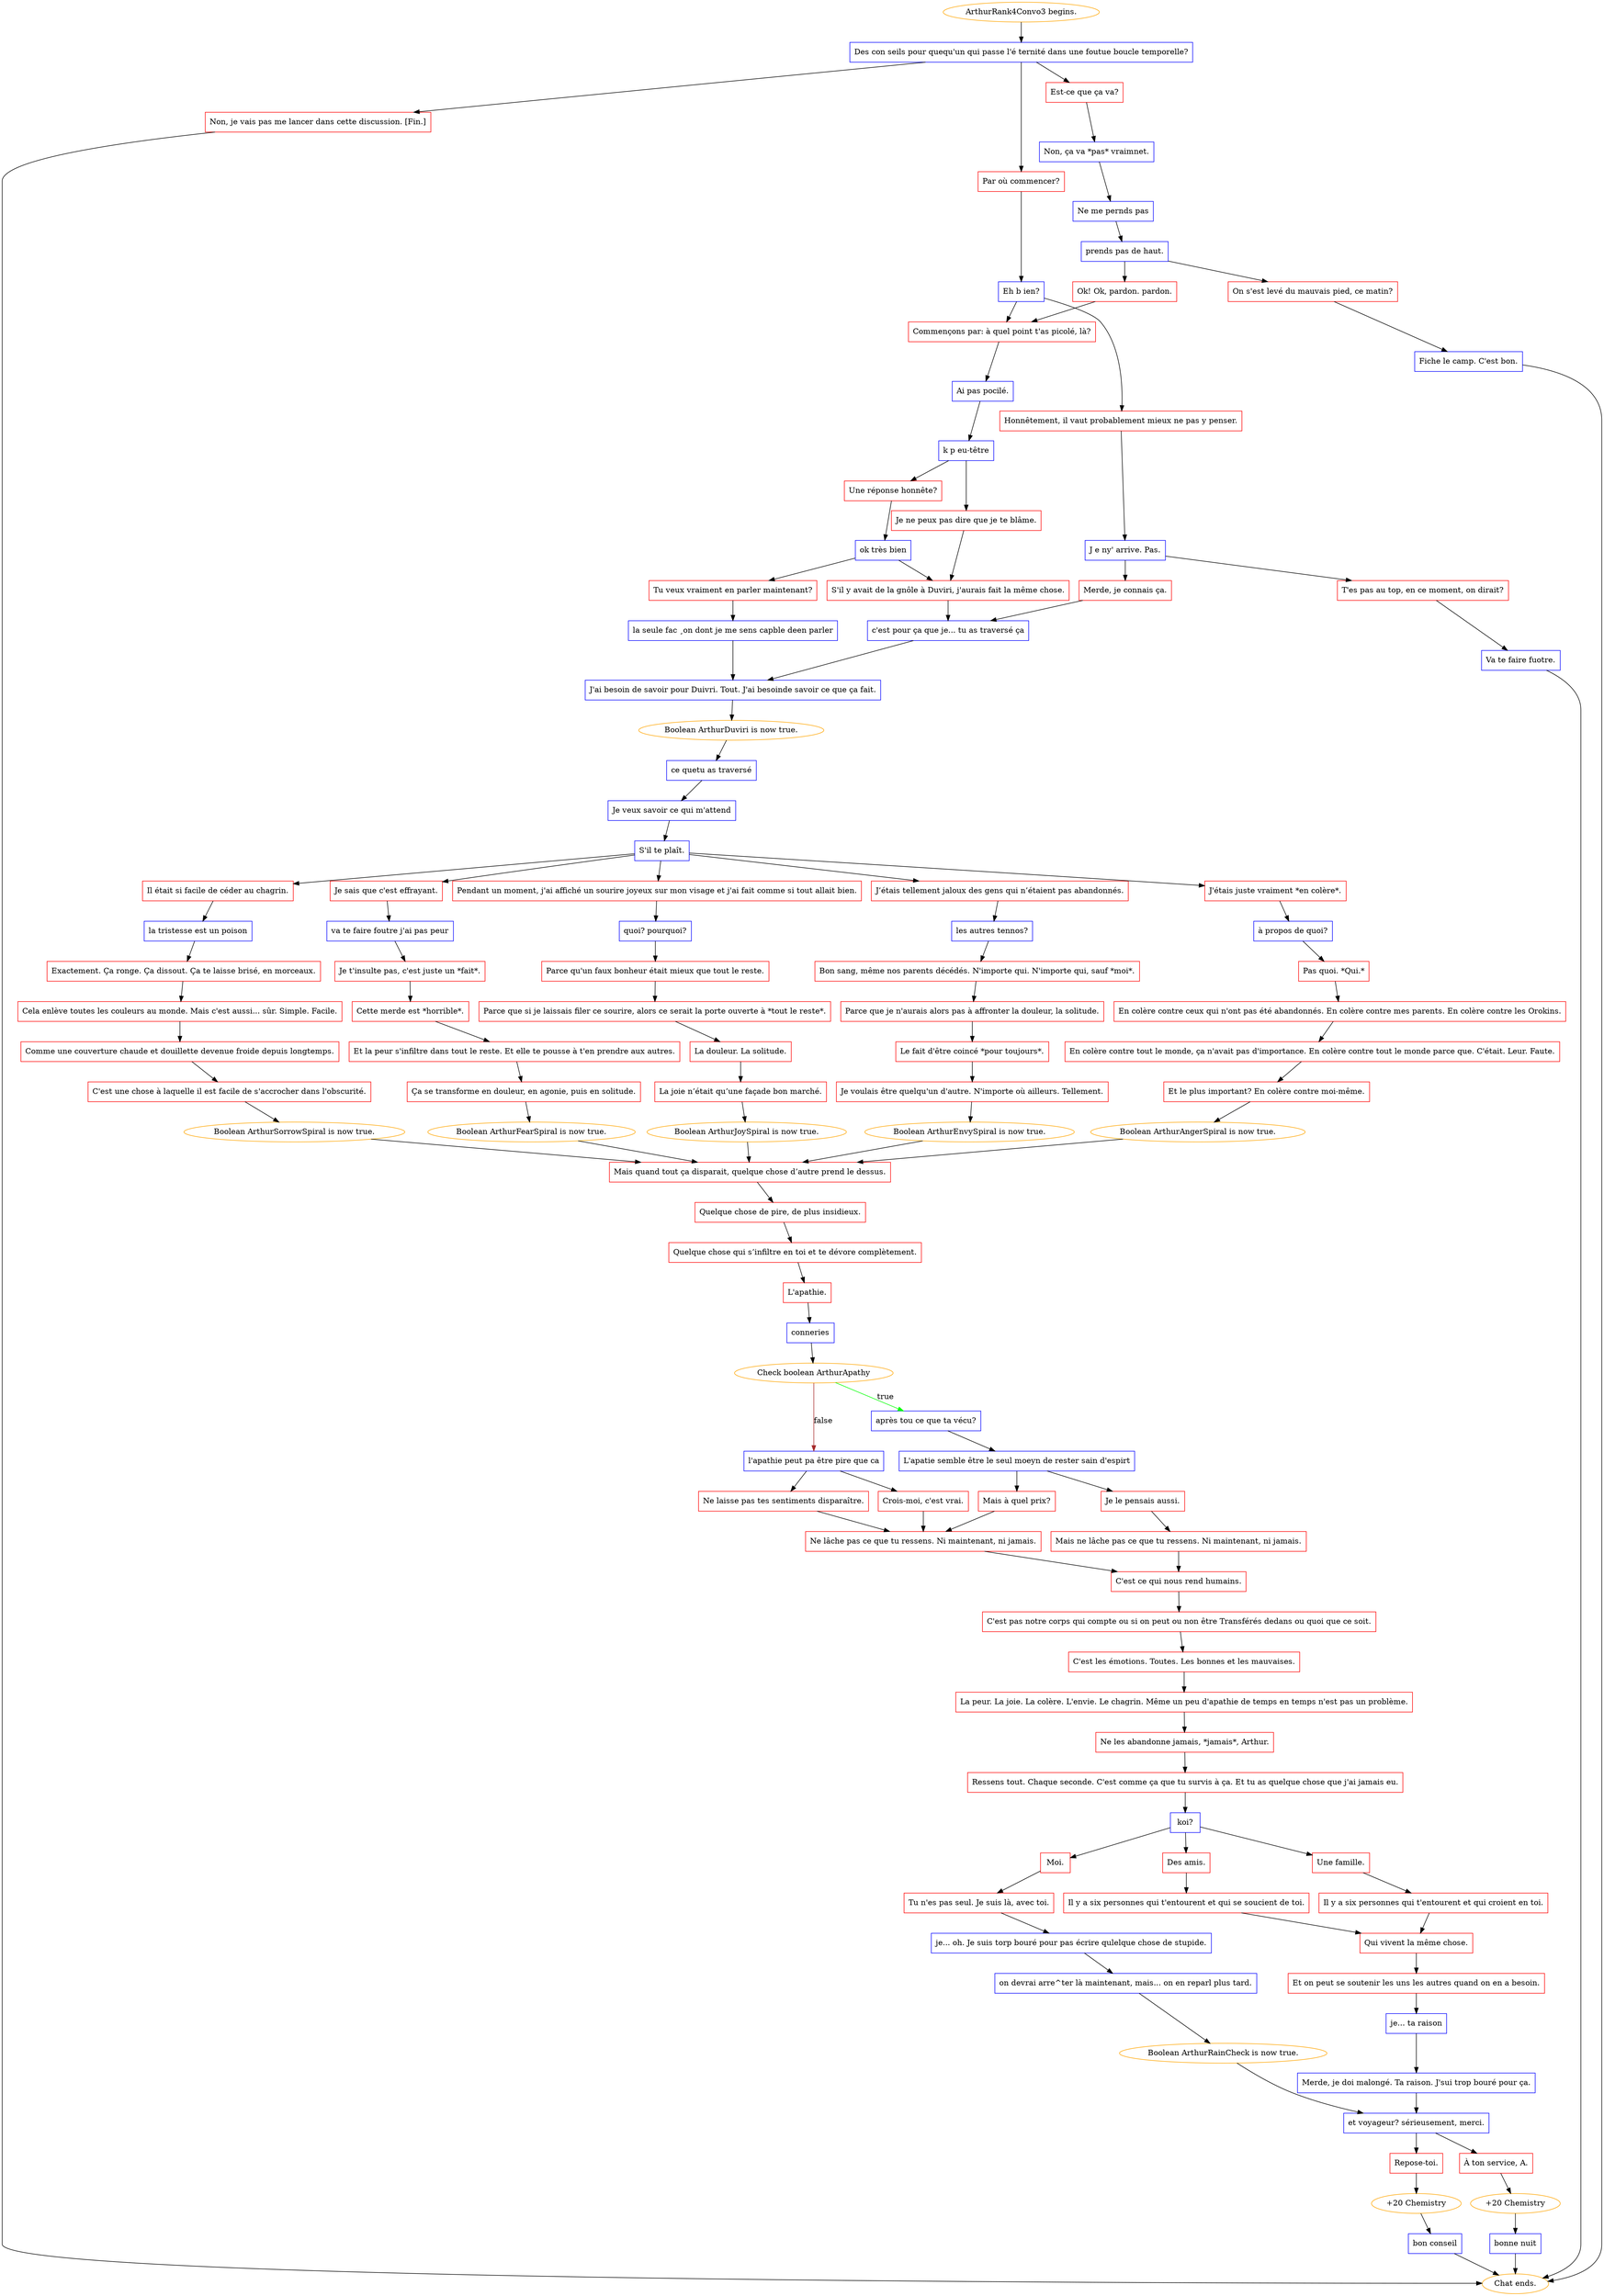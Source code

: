 digraph {
	"ArthurRank4Convo3 begins." [color=orange];
		"ArthurRank4Convo3 begins." -> j1995303626;
	j1995303626 [label="Des con seils pour quequ'un qui passe l'é ternité dans une foutue boucle temporelle?",shape=box,color=blue];
		j1995303626 -> j3665827511;
		j1995303626 -> j1650827742;
		j1995303626 -> j1721780428;
	j3665827511 [label="Est-ce que ça va?",shape=box,color=red];
		j3665827511 -> j1084277999;
	j1650827742 [label="Par où commencer?",shape=box,color=red];
		j1650827742 -> j2217154173;
	j1721780428 [label="Non, je vais pas me lancer dans cette discussion. [Fin.]",shape=box,color=red];
		j1721780428 -> "Chat ends.";
	j1084277999 [label="Non, ça va *pas* vraimnet.",shape=box,color=blue];
		j1084277999 -> j1683422794;
	j2217154173 [label="Eh b ien?",shape=box,color=blue];
		j2217154173 -> j3853572729;
		j2217154173 -> j3496786657;
	"Chat ends." [color=orange];
	j1683422794 [label="Ne me pernds pas",shape=box,color=blue];
		j1683422794 -> j2231814998;
	j3853572729 [label="Commençons par: à quel point t'as picolé, là?",shape=box,color=red];
		j3853572729 -> j3231391163;
	j3496786657 [label="Honnêtement, il vaut probablement mieux ne pas y penser.",shape=box,color=red];
		j3496786657 -> j3323305133;
	j2231814998 [label="prends pas de haut.",shape=box,color=blue];
		j2231814998 -> j1525347349;
		j2231814998 -> j2812312802;
	j3231391163 [label="Ai pas pocilé.",shape=box,color=blue];
		j3231391163 -> j652676841;
	j3323305133 [label="J e ny' arrive. Pas.",shape=box,color=blue];
		j3323305133 -> j1866965067;
		j3323305133 -> j3299159085;
	j1525347349 [label="On s'est levé du mauvais pied, ce matin?",shape=box,color=red];
		j1525347349 -> j905882678;
	j2812312802 [label="Ok! Ok, pardon. pardon.",shape=box,color=red];
		j2812312802 -> j3853572729;
	j652676841 [label="k p eu-têtre",shape=box,color=blue];
		j652676841 -> j692530393;
		j652676841 -> j1816440006;
	j1866965067 [label="Merde, je connais ça.",shape=box,color=red];
		j1866965067 -> j2366045143;
	j3299159085 [label="T'es pas au top, en ce moment, on dirait?",shape=box,color=red];
		j3299159085 -> j3306895095;
	j905882678 [label="Fiche le camp. C'est bon.",shape=box,color=blue];
		j905882678 -> "Chat ends.";
	j692530393 [label="Une réponse honnête?",shape=box,color=red];
		j692530393 -> j2317046506;
	j1816440006 [label="Je ne peux pas dire que je te blâme.",shape=box,color=red];
		j1816440006 -> j1790397623;
	j2366045143 [label="c'est pour ça que je... tu as traversé ça",shape=box,color=blue];
		j2366045143 -> j1117652752;
	j3306895095 [label="Va te faire fuotre.",shape=box,color=blue];
		j3306895095 -> "Chat ends.";
	j2317046506 [label="ok très bien",shape=box,color=blue];
		j2317046506 -> j3648665058;
		j2317046506 -> j1790397623;
	j1790397623 [label="S'il y avait de la gnôle à Duviri, j'aurais fait la même chose.",shape=box,color=red];
		j1790397623 -> j2366045143;
	j1117652752 [label="J'ai besoin de savoir pour Duivri. Tout. J'ai besoinde savoir ce que ça fait.",shape=box,color=blue];
		j1117652752 -> j4052815812;
	j3648665058 [label="Tu veux vraiment en parler maintenant?",shape=box,color=red];
		j3648665058 -> j1512917054;
	j4052815812 [label="Boolean ArthurDuviri is now true.",color=orange];
		j4052815812 -> j2414810356;
	j1512917054 [label="la seule fac ¸on dont je me sens capble deen parler",shape=box,color=blue];
		j1512917054 -> j1117652752;
	j2414810356 [label="ce quetu as traversé",shape=box,color=blue];
		j2414810356 -> j1976697987;
	j1976697987 [label="Je veux savoir ce qui m'attend",shape=box,color=blue];
		j1976697987 -> j2861008075;
	j2861008075 [label="S'il te plaît.",shape=box,color=blue];
		j2861008075 -> j679293162;
		j2861008075 -> j3901261621;
		j2861008075 -> j3509300225;
		j2861008075 -> j4093222874;
		j2861008075 -> j3188178087;
	j679293162 [label="Je sais que c'est effrayant.",shape=box,color=red];
		j679293162 -> j1069373605;
	j3901261621 [label="Pendant un moment, j'ai affiché un sourire joyeux sur mon visage et j'ai fait comme si tout allait bien.",shape=box,color=red];
		j3901261621 -> j137628372;
	j3509300225 [label="J’étais tellement jaloux des gens qui n’étaient pas abandonnés.",shape=box,color=red];
		j3509300225 -> j2127402304;
	j4093222874 [label="J'étais juste vraiment *en colère*.",shape=box,color=red];
		j4093222874 -> j1145135796;
	j3188178087 [label="Il était si facile de céder au chagrin.",shape=box,color=red];
		j3188178087 -> j3577603445;
	j1069373605 [label="va te faire foutre j'ai pas peur",shape=box,color=blue];
		j1069373605 -> j2017000611;
	j137628372 [label="quoi? pourquoi?",shape=box,color=blue];
		j137628372 -> j1990454933;
	j2127402304 [label="les autres tennos?",shape=box,color=blue];
		j2127402304 -> j1968727081;
	j1145135796 [label="à propos de quoi?",shape=box,color=blue];
		j1145135796 -> j1570903673;
	j3577603445 [label="la tristesse est un poison",shape=box,color=blue];
		j3577603445 -> j1739353304;
	j2017000611 [label="Je t'insulte pas, c'est juste un *fait*.",shape=box,color=red];
		j2017000611 -> j1383424300;
	j1990454933 [label="Parce qu'un faux bonheur était mieux que tout le reste.",shape=box,color=red];
		j1990454933 -> j302590272;
	j1968727081 [label="Bon sang, même nos parents décédés. N'importe qui. N'importe qui, sauf *moi*.",shape=box,color=red];
		j1968727081 -> j2294732665;
	j1570903673 [label="Pas quoi. *Qui.*",shape=box,color=red];
		j1570903673 -> j1009482717;
	j1739353304 [label="Exactement. Ça ronge. Ça dissout. Ça te laisse brisé, en morceaux.",shape=box,color=red];
		j1739353304 -> j2945896676;
	j1383424300 [label="Cette merde est *horrible*.",shape=box,color=red];
		j1383424300 -> j1631760650;
	j302590272 [label="Parce que si je laissais filer ce sourire, alors ce serait la porte ouverte à *tout le reste*.",shape=box,color=red];
		j302590272 -> j2782961469;
	j2294732665 [label="Parce que je n'aurais alors pas à affronter la douleur, la solitude.",shape=box,color=red];
		j2294732665 -> j3156064553;
	j1009482717 [label="En colère contre ceux qui n'ont pas été abandonnés. En colère contre mes parents. En colère contre les Orokins.",shape=box,color=red];
		j1009482717 -> j3291181749;
	j2945896676 [label="Cela enlève toutes les couleurs au monde. Mais c'est aussi... sûr. Simple. Facile.",shape=box,color=red];
		j2945896676 -> j531342507;
	j1631760650 [label="Et la peur s'infiltre dans tout le reste. Et elle te pousse à t'en prendre aux autres.",shape=box,color=red];
		j1631760650 -> j2217713093;
	j2782961469 [label="La douleur. La solitude.",shape=box,color=red];
		j2782961469 -> j3664184475;
	j3156064553 [label="Le fait d'être coincé *pour toujours*.",shape=box,color=red];
		j3156064553 -> j2372685440;
	j3291181749 [label="En colère contre tout le monde, ça n'avait pas d'importance. En colère contre tout le monde parce que. C'était. Leur. Faute.",shape=box,color=red];
		j3291181749 -> j3467862708;
	j531342507 [label="Comme une couverture chaude et douillette devenue froide depuis longtemps.",shape=box,color=red];
		j531342507 -> j3995907652;
	j2217713093 [label="Ça se transforme en douleur, en agonie, puis en solitude.",shape=box,color=red];
		j2217713093 -> j1824202064;
	j3664184475 [label="La joie n’était qu’une façade bon marché.",shape=box,color=red];
		j3664184475 -> j505412757;
	j2372685440 [label="Je voulais être quelqu'un d'autre. N'importe où ailleurs. Tellement.",shape=box,color=red];
		j2372685440 -> j3820123829;
	j3467862708 [label="Et le plus important? En colère contre moi-même.",shape=box,color=red];
		j3467862708 -> j126718235;
	j3995907652 [label="C'est une chose à laquelle il est facile de s'accrocher dans l'obscurité.",shape=box,color=red];
		j3995907652 -> j2108140621;
	j1824202064 [label="Boolean ArthurFearSpiral is now true.",color=orange];
		j1824202064 -> j3349300478;
	j505412757 [label="Boolean ArthurJoySpiral is now true.",color=orange];
		j505412757 -> j3349300478;
	j3820123829 [label="Boolean ArthurEnvySpiral is now true.",color=orange];
		j3820123829 -> j3349300478;
	j126718235 [label="Boolean ArthurAngerSpiral is now true.",color=orange];
		j126718235 -> j3349300478;
	j2108140621 [label="Boolean ArthurSorrowSpiral is now true.",color=orange];
		j2108140621 -> j3349300478;
	j3349300478 [label="Mais quand tout ça disparait, quelque chose d’autre prend le dessus.",shape=box,color=red];
		j3349300478 -> j2611712684;
	j2611712684 [label="Quelque chose de pire, de plus insidieux.",shape=box,color=red];
		j2611712684 -> j1948066075;
	j1948066075 [label="Quelque chose qui s’infiltre en toi et te dévore complètement.",shape=box,color=red];
		j1948066075 -> j664117073;
	j664117073 [label="L'apathie.",shape=box,color=red];
		j664117073 -> j2022231957;
	j2022231957 [label="conneries",shape=box,color=blue];
		j2022231957 -> j636424934;
	j636424934 [label="Check boolean ArthurApathy",color=orange];
		j636424934 -> j731517381 [label=true,color=green];
		j636424934 -> j2990155637 [label=false,color=brown];
	j731517381 [label="après tou ce que ta vécu?",shape=box,color=blue];
		j731517381 -> j1791118462;
	j2990155637 [label="l'apathie peut pa être pire que ca",shape=box,color=blue];
		j2990155637 -> j2240293119;
		j2990155637 -> j4017135047;
	j1791118462 [label="L'apatie semble être le seul moeyn de rester sain d'espirt",shape=box,color=blue];
		j1791118462 -> j2792818877;
		j1791118462 -> j2714824241;
	j2240293119 [label="Crois-moi, c'est vrai.",shape=box,color=red];
		j2240293119 -> j249088558;
	j4017135047 [label="Ne laisse pas tes sentiments disparaître.",shape=box,color=red];
		j4017135047 -> j249088558;
	j2792818877 [label="Je le pensais aussi.",shape=box,color=red];
		j2792818877 -> j3338511546;
	j2714824241 [label="Mais à quel prix?",shape=box,color=red];
		j2714824241 -> j249088558;
	j249088558 [label="Ne lâche pas ce que tu ressens. Ni maintenant, ni jamais.",shape=box,color=red];
		j249088558 -> j2189568474;
	j3338511546 [label="Mais ne lâche pas ce que tu ressens. Ni maintenant, ni jamais.",shape=box,color=red];
		j3338511546 -> j2189568474;
	j2189568474 [label="C'est ce qui nous rend humains.",shape=box,color=red];
		j2189568474 -> j4167539092;
	j4167539092 [label="C'est pas notre corps qui compte ou si on peut ou non être Transférés dedans ou quoi que ce soit.",shape=box,color=red];
		j4167539092 -> j1925478323;
	j1925478323 [label="C'est les émotions. Toutes. Les bonnes et les mauvaises.",shape=box,color=red];
		j1925478323 -> j1299637201;
	j1299637201 [label="La peur. La joie. La colère. L'envie. Le chagrin. Même un peu d'apathie de temps en temps n'est pas un problème.",shape=box,color=red];
		j1299637201 -> j2874606309;
	j2874606309 [label="Ne les abandonne jamais, *jamais*, Arthur.",shape=box,color=red];
		j2874606309 -> j2823042136;
	j2823042136 [label="Ressens tout. Chaque seconde. C'est comme ça que tu survis à ça. Et tu as quelque chose que j'ai jamais eu.",shape=box,color=red];
		j2823042136 -> j4119516624;
	j4119516624 [label="koi?",shape=box,color=blue];
		j4119516624 -> j4266813422;
		j4119516624 -> j1395892873;
		j4119516624 -> j1455588269;
	j4266813422 [label="Des amis.",shape=box,color=red];
		j4266813422 -> j752470099;
	j1395892873 [label="Une famille.",shape=box,color=red];
		j1395892873 -> j1153312409;
	j1455588269 [label="Moi.",shape=box,color=red];
		j1455588269 -> j3656262362;
	j752470099 [label="Il y a six personnes qui t'entourent et qui se soucient de toi.",shape=box,color=red];
		j752470099 -> j2994825986;
	j1153312409 [label="Il y a six personnes qui t'entourent et qui croient en toi.",shape=box,color=red];
		j1153312409 -> j2994825986;
	j3656262362 [label="Tu n'es pas seul. Je suis là, avec toi.",shape=box,color=red];
		j3656262362 -> j1175696618;
	j2994825986 [label="Qui vivent la même chose.",shape=box,color=red];
		j2994825986 -> j2507684934;
	j1175696618 [label="je... oh. Je suis torp bouré pour pas écrire qulelque chose de stupide.",shape=box,color=blue];
		j1175696618 -> j3663705831;
	j2507684934 [label="Et on peut se soutenir les uns les autres quand on en a besoin.",shape=box,color=red];
		j2507684934 -> j4008354703;
	j3663705831 [label="on devrai arre^ter là maintenant, mais... on en reparl plus tard.",shape=box,color=blue];
		j3663705831 -> j3084251428;
	j4008354703 [label="je... ta raison",shape=box,color=blue];
		j4008354703 -> j54698541;
	j3084251428 [label="Boolean ArthurRainCheck is now true.",color=orange];
		j3084251428 -> j3971100068;
	j54698541 [label="Merde, je doi malongé. Ta raison. J'sui trop bouré pour ça.",shape=box,color=blue];
		j54698541 -> j3971100068;
	j3971100068 [label="et voyageur? sérieusement, merci.",shape=box,color=blue];
		j3971100068 -> j1598719459;
		j3971100068 -> j2367759521;
	j1598719459 [label="À ton service, A.",shape=box,color=red];
		j1598719459 -> j1755885478;
	j2367759521 [label="Repose-toi.",shape=box,color=red];
		j2367759521 -> j2316743330;
	j1755885478 [label="+20 Chemistry",color=orange];
		j1755885478 -> j3769570275;
	j2316743330 [label="+20 Chemistry",color=orange];
		j2316743330 -> j1639207402;
	j3769570275 [label="bonne nuit",shape=box,color=blue];
		j3769570275 -> "Chat ends.";
	j1639207402 [label="bon conseil",shape=box,color=blue];
		j1639207402 -> "Chat ends.";
}